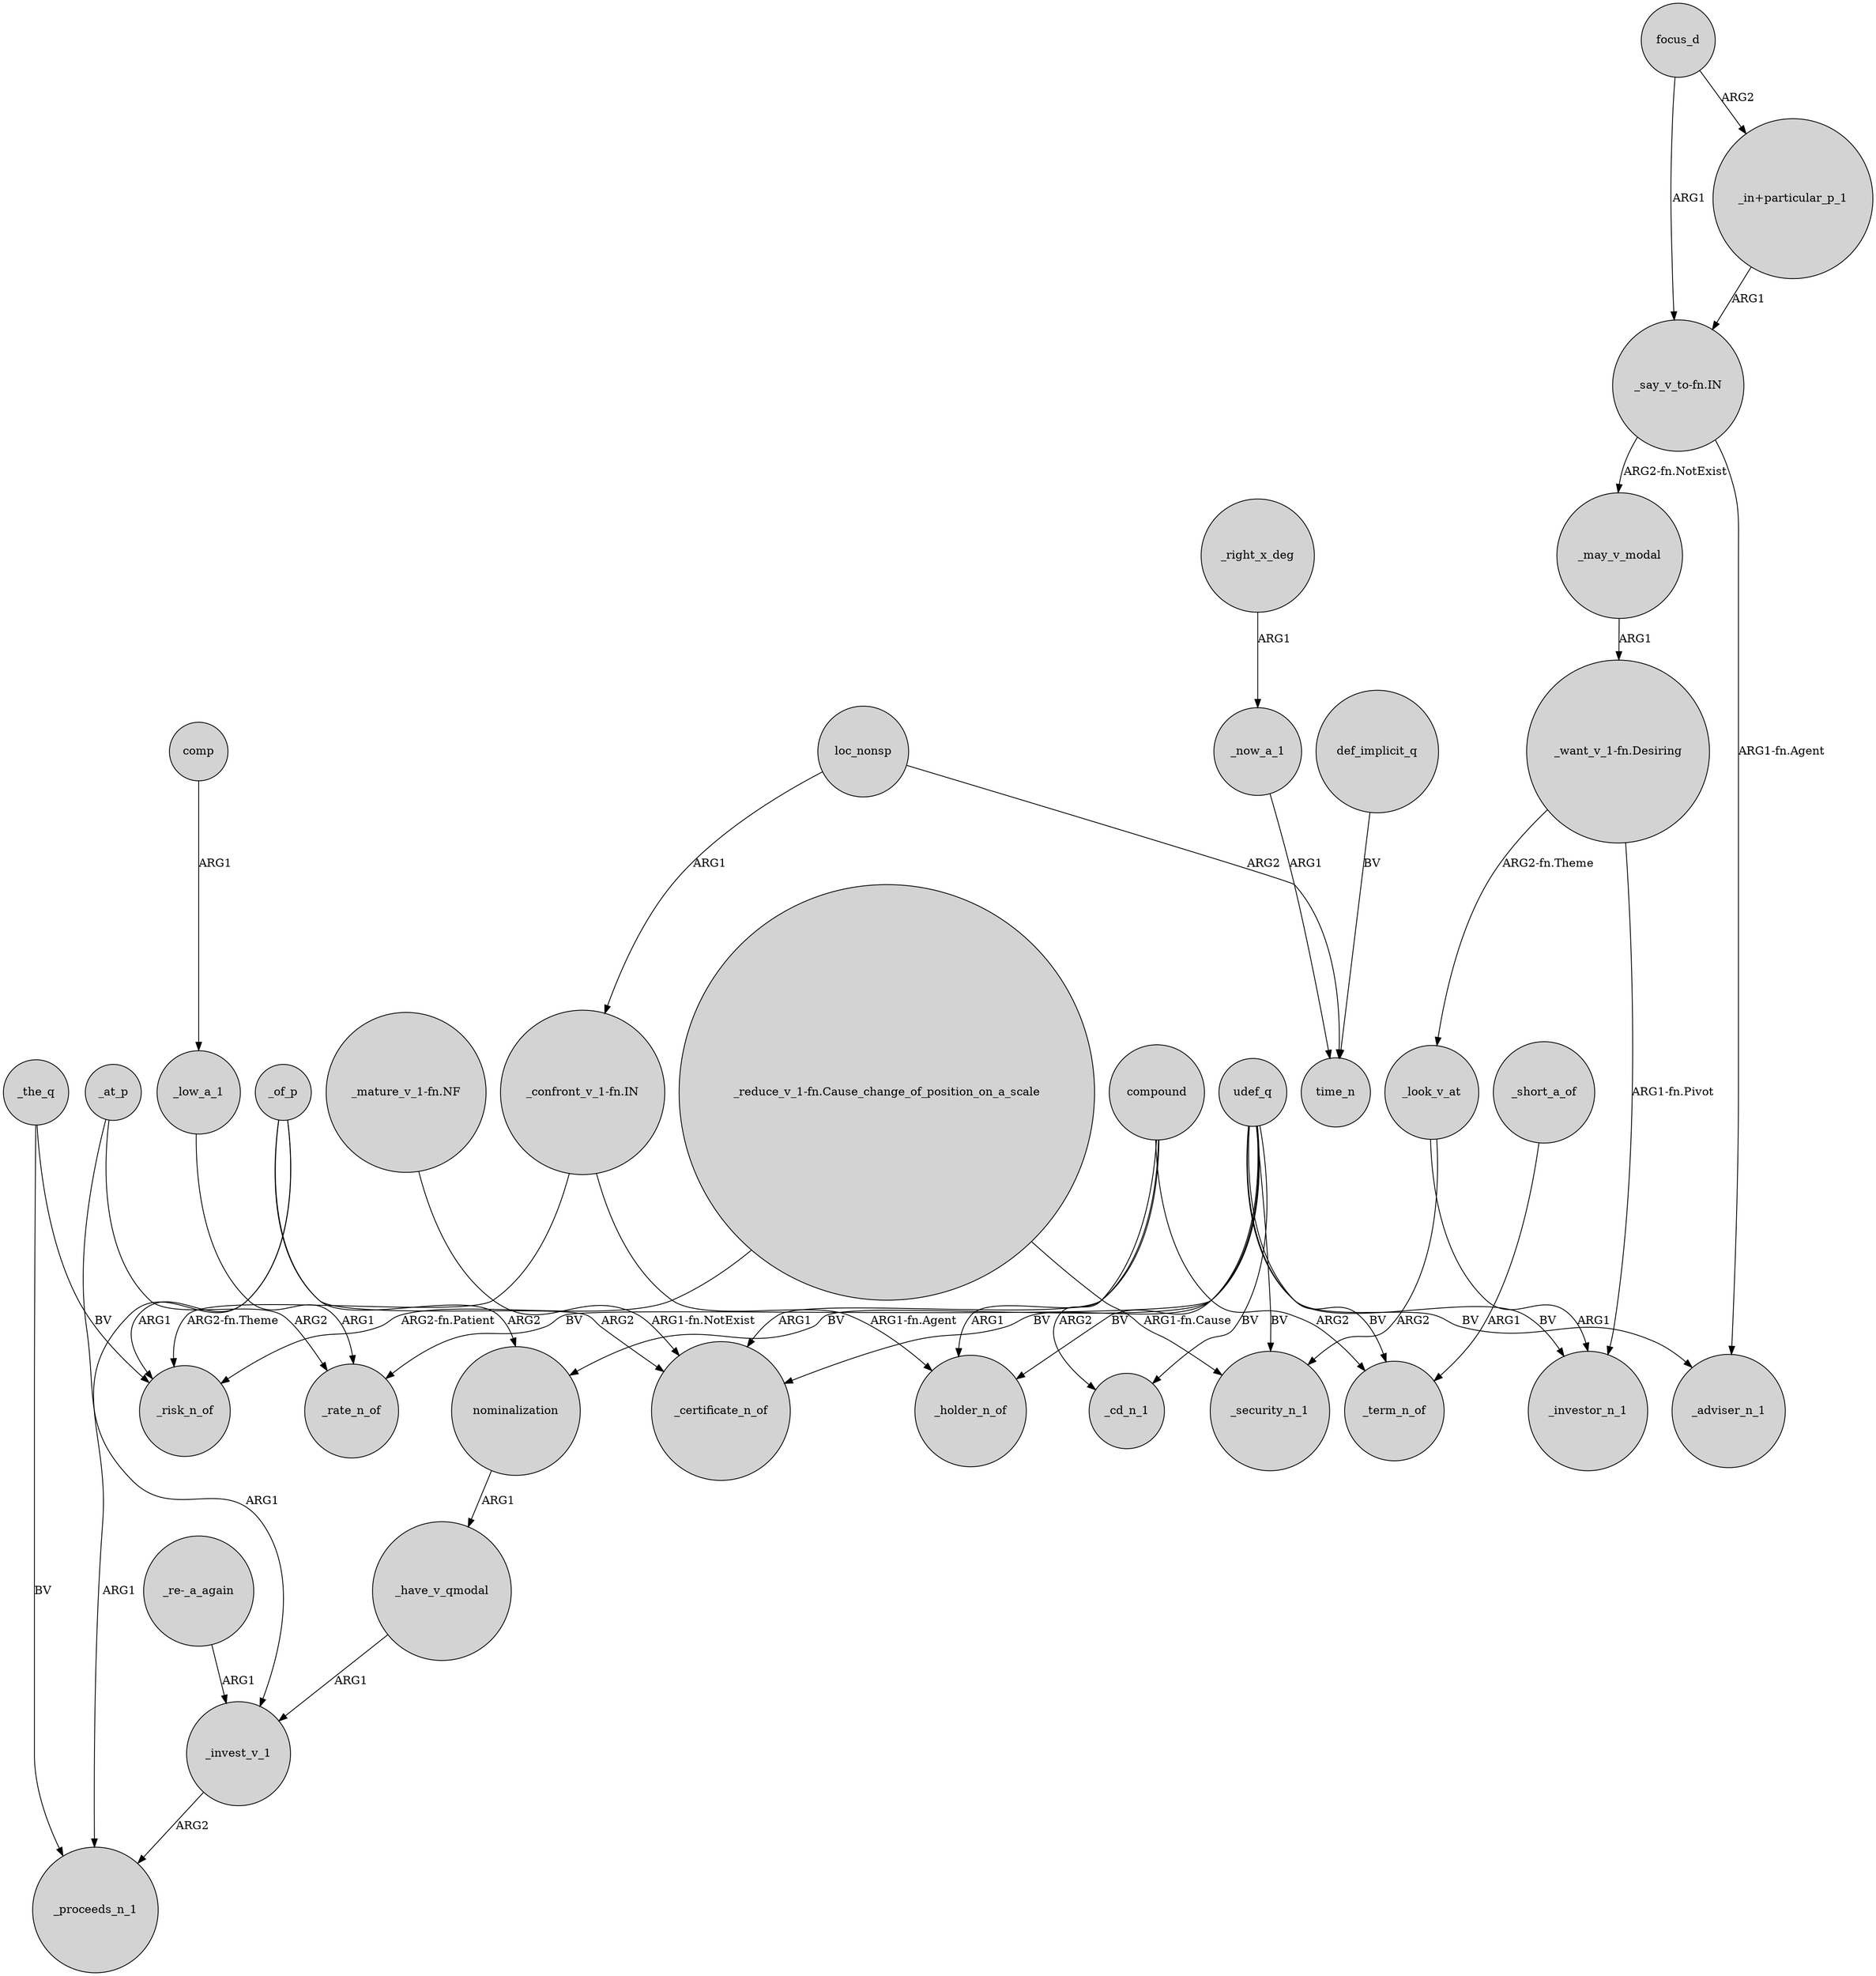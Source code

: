 digraph {
	node [shape=circle style=filled]
	compound -> _certificate_n_of [label=ARG1]
	"_confront_v_1-fn.IN" -> _risk_n_of [label="ARG2-fn.Theme"]
	_at_p -> _rate_n_of [label=ARG2]
	_have_v_qmodal -> _invest_v_1 [label=ARG1]
	udef_q -> _investor_n_1 [label=BV]
	def_implicit_q -> time_n [label=BV]
	compound -> _term_n_of [label=ARG2]
	compound -> _cd_n_1 [label=ARG2]
	"_confront_v_1-fn.IN" -> _holder_n_of [label="ARG1-fn.Agent"]
	_look_v_at -> _security_n_1 [label=ARG2]
	"_reduce_v_1-fn.Cause_change_of_position_on_a_scale" -> _risk_n_of [label="ARG2-fn.Patient"]
	_of_p -> _certificate_n_of [label=ARG2]
	_invest_v_1 -> _proceeds_n_1 [label=ARG2]
	_short_a_of -> _term_n_of [label=ARG1]
	udef_q -> _certificate_n_of [label=BV]
	_at_p -> _invest_v_1 [label=ARG1]
	udef_q -> _rate_n_of [label=BV]
	_the_q -> _proceeds_n_1 [label=BV]
	udef_q -> _adviser_n_1 [label=BV]
	compound -> _holder_n_of [label=ARG1]
	udef_q -> _cd_n_1 [label=BV]
	_of_p -> _risk_n_of [label=ARG1]
	"_say_v_to-fn.IN" -> _adviser_n_1 [label="ARG1-fn.Agent"]
	focus_d -> "_say_v_to-fn.IN" [label=ARG1]
	loc_nonsp -> time_n [label=ARG2]
	"_reduce_v_1-fn.Cause_change_of_position_on_a_scale" -> _security_n_1 [label="ARG1-fn.Cause"]
	focus_d -> "_in+particular_p_1" [label=ARG2]
	_low_a_1 -> _rate_n_of [label=ARG1]
	comp -> _low_a_1 [label=ARG1]
	_right_x_deg -> _now_a_1 [label=ARG1]
	_of_p -> nominalization [label=ARG2]
	udef_q -> _holder_n_of [label=BV]
	_now_a_1 -> time_n [label=ARG1]
	udef_q -> _term_n_of [label=BV]
	"_say_v_to-fn.IN" -> _may_v_modal [label="ARG2-fn.NotExist"]
	_look_v_at -> _investor_n_1 [label=ARG1]
	loc_nonsp -> "_confront_v_1-fn.IN" [label=ARG1]
	udef_q -> nominalization [label=BV]
	_may_v_modal -> "_want_v_1-fn.Desiring" [label=ARG1]
	"_want_v_1-fn.Desiring" -> _look_v_at [label="ARG2-fn.Theme"]
	nominalization -> _have_v_qmodal [label=ARG1]
	"_re-_a_again" -> _invest_v_1 [label=ARG1]
	"_in+particular_p_1" -> "_say_v_to-fn.IN" [label=ARG1]
	"_mature_v_1-fn.NF" -> _certificate_n_of [label="ARG1-fn.NotExist"]
	_the_q -> _risk_n_of [label=BV]
	"_want_v_1-fn.Desiring" -> _investor_n_1 [label="ARG1-fn.Pivot"]
	udef_q -> _security_n_1 [label=BV]
	_of_p -> _proceeds_n_1 [label=ARG1]
}
